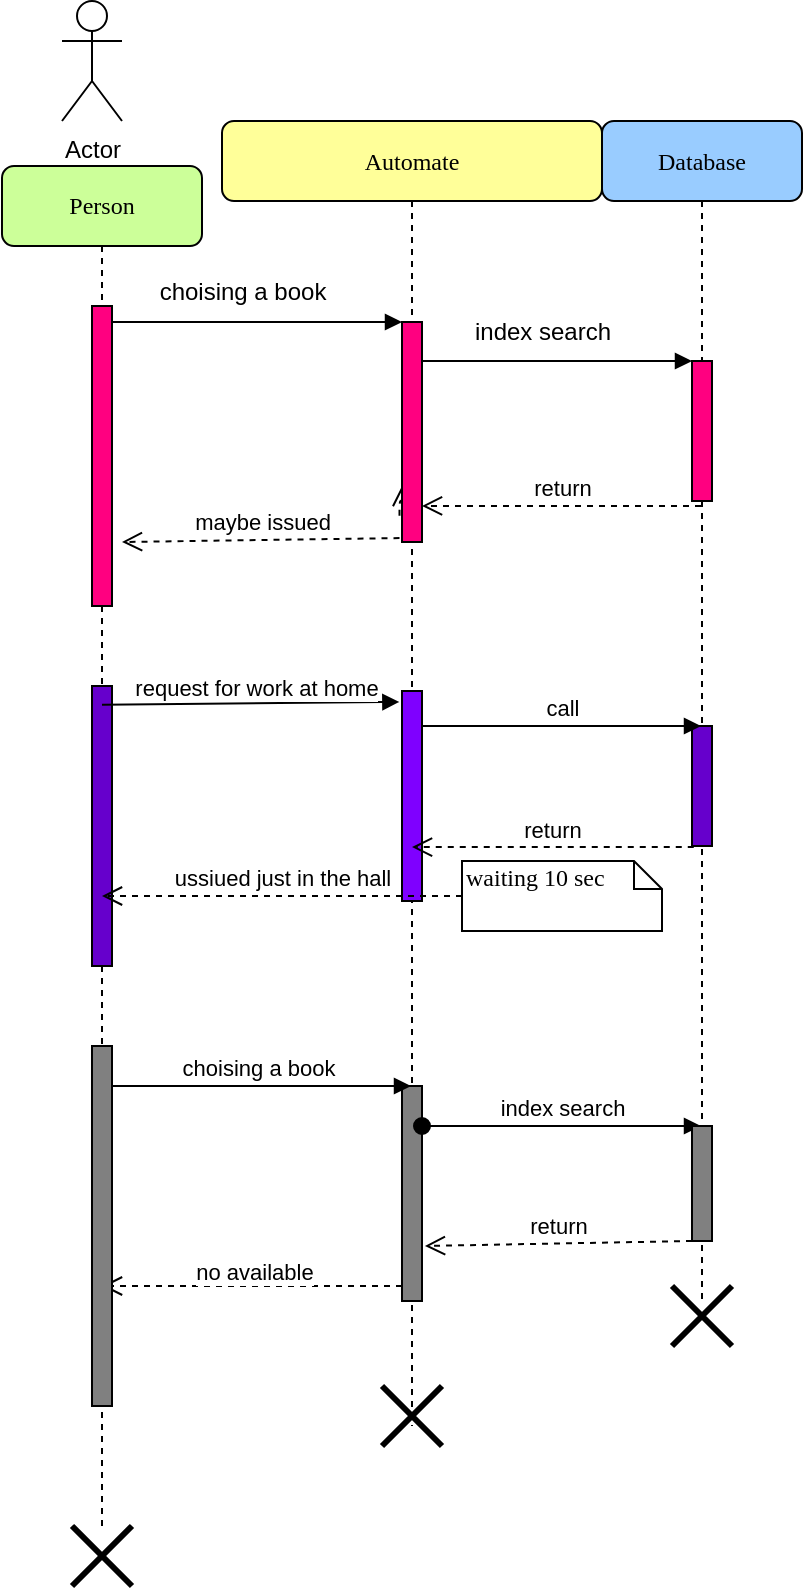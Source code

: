 <mxfile version="24.5.3" type="device">
  <diagram name="Page-1" id="13e1069c-82ec-6db2-03f1-153e76fe0fe0">
    <mxGraphModel dx="1536" dy="828" grid="1" gridSize="10" guides="1" tooltips="1" connect="1" arrows="1" fold="1" page="1" pageScale="1" pageWidth="1100" pageHeight="850" background="none" math="0" shadow="0">
      <root>
        <mxCell id="0" />
        <mxCell id="1" parent="0" />
        <mxCell id="7baba1c4bc27f4b0-2" value="Automate" style="shape=umlLifeline;perimeter=lifelinePerimeter;whiteSpace=wrap;html=1;container=1;collapsible=0;recursiveResize=0;outlineConnect=0;rounded=1;shadow=0;comic=0;labelBackgroundColor=none;strokeWidth=1;fontFamily=Verdana;fontSize=12;align=center;fillColor=#FFFF99;" parent="1" vertex="1">
          <mxGeometry x="210" y="77.5" width="190" height="652.5" as="geometry" />
        </mxCell>
        <mxCell id="7baba1c4bc27f4b0-28" value="" style="html=1;points=[];perimeter=orthogonalPerimeter;rounded=0;shadow=0;comic=0;labelBackgroundColor=none;strokeWidth=1;fontFamily=Verdana;fontSize=12;align=center;fillColor=#7F00FF;" parent="7baba1c4bc27f4b0-2" vertex="1">
          <mxGeometry x="90" y="285" width="10" height="105" as="geometry" />
        </mxCell>
        <mxCell id="7baba1c4bc27f4b0-41" value="waiting 10 sec" style="shape=note;whiteSpace=wrap;html=1;size=14;verticalAlign=top;align=left;spacingTop=-6;rounded=0;shadow=0;comic=0;labelBackgroundColor=none;strokeWidth=1;fontFamily=Verdana;fontSize=12" parent="7baba1c4bc27f4b0-2" vertex="1">
          <mxGeometry x="120" y="370" width="100" height="35" as="geometry" />
        </mxCell>
        <mxCell id="7baba1c4bc27f4b0-22" value="" style="html=1;points=[];perimeter=orthogonalPerimeter;rounded=0;shadow=0;comic=0;labelBackgroundColor=none;strokeWidth=1;fontFamily=Verdana;fontSize=12;align=center;fillColor=#808080;" parent="7baba1c4bc27f4b0-2" vertex="1">
          <mxGeometry x="90" y="482.5" width="10" height="107.5" as="geometry" />
        </mxCell>
        <mxCell id="HGbbjswkl9JnY3cSIArP-22" value="choising a book" style="html=1;verticalAlign=bottom;endArrow=block;curved=0;rounded=0;" edge="1" parent="7baba1c4bc27f4b0-2" target="7baba1c4bc27f4b0-2">
          <mxGeometry width="80" relative="1" as="geometry">
            <mxPoint x="-60" y="482.5" as="sourcePoint" />
            <mxPoint x="20" y="482.5" as="targetPoint" />
          </mxGeometry>
        </mxCell>
        <mxCell id="HGbbjswkl9JnY3cSIArP-23" value="index search" style="html=1;verticalAlign=bottom;startArrow=oval;startFill=1;endArrow=block;startSize=8;curved=0;rounded=0;" edge="1" parent="7baba1c4bc27f4b0-2" target="7baba1c4bc27f4b0-3">
          <mxGeometry width="60" relative="1" as="geometry">
            <mxPoint x="100" y="502.5" as="sourcePoint" />
            <mxPoint x="160" y="502.5" as="targetPoint" />
          </mxGeometry>
        </mxCell>
        <mxCell id="HGbbjswkl9JnY3cSIArP-25" value="" style="html=1;verticalAlign=bottom;endArrow=open;dashed=1;endSize=8;curved=0;rounded=0;" edge="1" parent="7baba1c4bc27f4b0-2" target="7baba1c4bc27f4b0-8">
          <mxGeometry relative="1" as="geometry">
            <mxPoint x="90" y="582.5" as="sourcePoint" />
            <mxPoint x="10" y="582.5" as="targetPoint" />
          </mxGeometry>
        </mxCell>
        <mxCell id="HGbbjswkl9JnY3cSIArP-26" value="no available" style="edgeLabel;html=1;align=center;verticalAlign=middle;resizable=0;points=[];" vertex="1" connectable="0" parent="HGbbjswkl9JnY3cSIArP-25">
          <mxGeometry x="-0.014" y="-7" relative="1" as="geometry">
            <mxPoint as="offset" />
          </mxGeometry>
        </mxCell>
        <mxCell id="HGbbjswkl9JnY3cSIArP-28" value="" style="shape=umlDestroy;whiteSpace=wrap;html=1;strokeWidth=3;targetShapes=umlLifeline;" vertex="1" parent="7baba1c4bc27f4b0-2">
          <mxGeometry x="80" y="632.5" width="30" height="30" as="geometry" />
        </mxCell>
        <mxCell id="7baba1c4bc27f4b0-3" value="Database" style="shape=umlLifeline;perimeter=lifelinePerimeter;whiteSpace=wrap;html=1;container=1;collapsible=0;recursiveResize=0;outlineConnect=0;rounded=1;shadow=0;comic=0;labelBackgroundColor=none;strokeWidth=1;fontFamily=Verdana;fontSize=12;align=center;fillColor=#99CCFF;" parent="1" vertex="1">
          <mxGeometry x="400" y="77.5" width="100" height="590" as="geometry" />
        </mxCell>
        <mxCell id="7baba1c4bc27f4b0-13" value="" style="html=1;points=[];perimeter=orthogonalPerimeter;rounded=0;shadow=0;comic=0;labelBackgroundColor=none;strokeWidth=1;fontFamily=Verdana;fontSize=12;align=center;fillColor=#FF0080;" parent="7baba1c4bc27f4b0-3" vertex="1">
          <mxGeometry x="45" y="120" width="10" height="70" as="geometry" />
        </mxCell>
        <mxCell id="7baba1c4bc27f4b0-25" value="" style="html=1;points=[];perimeter=orthogonalPerimeter;rounded=0;shadow=0;comic=0;labelBackgroundColor=none;strokeColor=#000000;strokeWidth=1;fillColor=#6600CC;fontFamily=Verdana;fontSize=12;fontColor=#000000;align=center;" parent="7baba1c4bc27f4b0-3" vertex="1">
          <mxGeometry x="45" y="302.5" width="10" height="60" as="geometry" />
        </mxCell>
        <mxCell id="7baba1c4bc27f4b0-37" value="" style="html=1;points=[];perimeter=orthogonalPerimeter;rounded=0;shadow=0;comic=0;labelBackgroundColor=none;strokeWidth=1;fontFamily=Verdana;fontSize=12;align=center;fillColor=#808080;" parent="7baba1c4bc27f4b0-3" vertex="1">
          <mxGeometry x="45" y="502.5" width="10" height="57.5" as="geometry" />
        </mxCell>
        <mxCell id="HGbbjswkl9JnY3cSIArP-24" value="return" style="html=1;verticalAlign=bottom;endArrow=open;dashed=1;endSize=8;curved=0;rounded=0;entryX=1.148;entryY=0.744;entryDx=0;entryDy=0;entryPerimeter=0;" edge="1" parent="7baba1c4bc27f4b0-3" target="7baba1c4bc27f4b0-22">
          <mxGeometry relative="1" as="geometry">
            <mxPoint x="45" y="560" as="sourcePoint" />
            <mxPoint x="-30" y="560.08" as="targetPoint" />
          </mxGeometry>
        </mxCell>
        <mxCell id="7baba1c4bc27f4b0-8" value="Person" style="shape=umlLifeline;perimeter=lifelinePerimeter;whiteSpace=wrap;html=1;container=1;collapsible=0;recursiveResize=0;outlineConnect=0;rounded=1;shadow=0;comic=0;labelBackgroundColor=none;strokeWidth=1;fontFamily=Verdana;fontSize=12;align=center;fillColor=#CCFF99;" parent="1" vertex="1">
          <mxGeometry x="100" y="100" width="100" height="620" as="geometry" />
        </mxCell>
        <mxCell id="7baba1c4bc27f4b0-9" value="" style="html=1;points=[];perimeter=orthogonalPerimeter;rounded=0;shadow=0;comic=0;labelBackgroundColor=none;strokeWidth=1;fontFamily=Verdana;fontSize=12;align=center;fillColor=#FF0080;" parent="7baba1c4bc27f4b0-8" vertex="1">
          <mxGeometry x="45" y="70" width="10" height="150" as="geometry" />
        </mxCell>
        <mxCell id="7baba1c4bc27f4b0-19" value="" style="html=1;points=[];perimeter=orthogonalPerimeter;rounded=0;shadow=0;comic=0;labelBackgroundColor=none;strokeWidth=1;fontFamily=Verdana;fontSize=12;align=center;fillColor=#6600CC;" parent="7baba1c4bc27f4b0-8" vertex="1">
          <mxGeometry x="45" y="260" width="10" height="140" as="geometry" />
        </mxCell>
        <mxCell id="7baba1c4bc27f4b0-16" value="" style="html=1;points=[];perimeter=orthogonalPerimeter;rounded=0;shadow=0;comic=0;labelBackgroundColor=none;strokeWidth=1;fontFamily=Verdana;fontSize=12;align=center;fillColor=#808080;" parent="7baba1c4bc27f4b0-8" vertex="1">
          <mxGeometry x="45" y="440" width="10" height="180" as="geometry" />
        </mxCell>
        <mxCell id="7baba1c4bc27f4b0-21" value="" style="html=1;verticalAlign=bottom;endArrow=open;dashed=1;endSize=8;labelBackgroundColor=none;fontFamily=Verdana;fontSize=12;edgeStyle=elbowEdgeStyle;elbow=vertical;exitX=-0.125;exitY=0.881;exitDx=0;exitDy=0;exitPerimeter=0;" parent="1" source="7baba1c4bc27f4b0-10" edge="1">
          <mxGeometry relative="1" as="geometry">
            <mxPoint x="300" y="260" as="targetPoint" />
            <Array as="points" />
          </mxGeometry>
        </mxCell>
        <mxCell id="7baba1c4bc27f4b0-11" value="" style="html=1;verticalAlign=bottom;endArrow=block;entryX=0;entryY=0;labelBackgroundColor=none;fontFamily=Verdana;fontSize=12;edgeStyle=elbowEdgeStyle;elbow=vertical;" parent="1" source="7baba1c4bc27f4b0-9" target="7baba1c4bc27f4b0-10" edge="1">
          <mxGeometry relative="1" as="geometry">
            <mxPoint x="220" y="190" as="sourcePoint" />
          </mxGeometry>
        </mxCell>
        <mxCell id="7baba1c4bc27f4b0-14" value="" style="html=1;verticalAlign=bottom;endArrow=block;entryX=0;entryY=0;labelBackgroundColor=none;fontFamily=Verdana;fontSize=12;edgeStyle=elbowEdgeStyle;elbow=vertical;" parent="1" source="7baba1c4bc27f4b0-10" target="7baba1c4bc27f4b0-13" edge="1">
          <mxGeometry relative="1" as="geometry">
            <mxPoint x="370" y="200" as="sourcePoint" />
          </mxGeometry>
        </mxCell>
        <mxCell id="HGbbjswkl9JnY3cSIArP-1" value="Actor" style="shape=umlActor;verticalLabelPosition=bottom;verticalAlign=top;html=1;outlineConnect=0;" vertex="1" parent="1">
          <mxGeometry x="130" y="17.5" width="30" height="60" as="geometry" />
        </mxCell>
        <mxCell id="HGbbjswkl9JnY3cSIArP-5" value="choising a book" style="text;html=1;align=center;verticalAlign=middle;resizable=0;points=[];autosize=1;strokeColor=none;fillColor=none;" vertex="1" parent="1">
          <mxGeometry x="165" y="148" width="110" height="30" as="geometry" />
        </mxCell>
        <mxCell id="HGbbjswkl9JnY3cSIArP-6" value="index search" style="text;html=1;align=center;verticalAlign=middle;resizable=0;points=[];autosize=1;strokeColor=none;fillColor=none;" vertex="1" parent="1">
          <mxGeometry x="325" y="168" width="90" height="30" as="geometry" />
        </mxCell>
        <mxCell id="HGbbjswkl9JnY3cSIArP-7" value="maybe issued" style="html=1;verticalAlign=bottom;endArrow=open;dashed=1;endSize=8;curved=0;rounded=0;exitX=-0.125;exitY=0.982;exitDx=0;exitDy=0;exitPerimeter=0;" edge="1" parent="1" source="7baba1c4bc27f4b0-10">
          <mxGeometry x="-0.009" relative="1" as="geometry">
            <mxPoint x="870" y="280" as="sourcePoint" />
            <mxPoint x="160" y="288" as="targetPoint" />
            <mxPoint as="offset" />
          </mxGeometry>
        </mxCell>
        <mxCell id="HGbbjswkl9JnY3cSIArP-8" value="" style="html=1;verticalAlign=bottom;endArrow=block;curved=0;rounded=0;entryX=-0.132;entryY=0.052;entryDx=0;entryDy=0;entryPerimeter=0;" edge="1" parent="1" target="7baba1c4bc27f4b0-28">
          <mxGeometry width="80" relative="1" as="geometry">
            <mxPoint x="150" y="369.33" as="sourcePoint" />
            <mxPoint x="280" y="369" as="targetPoint" />
          </mxGeometry>
        </mxCell>
        <mxCell id="HGbbjswkl9JnY3cSIArP-10" value="request for work at home" style="edgeLabel;html=1;align=center;verticalAlign=middle;resizable=0;points=[];" vertex="1" connectable="0" parent="HGbbjswkl9JnY3cSIArP-8">
          <mxGeometry x="0.031" y="8" relative="1" as="geometry">
            <mxPoint as="offset" />
          </mxGeometry>
        </mxCell>
        <mxCell id="HGbbjswkl9JnY3cSIArP-9" value="call" style="html=1;verticalAlign=bottom;endArrow=block;curved=0;rounded=0;" edge="1" parent="1" target="7baba1c4bc27f4b0-3">
          <mxGeometry width="80" relative="1" as="geometry">
            <mxPoint x="310" y="380" as="sourcePoint" />
            <mxPoint x="870" y="280" as="targetPoint" />
            <Array as="points" />
          </mxGeometry>
        </mxCell>
        <mxCell id="HGbbjswkl9JnY3cSIArP-15" value="ussiued just in the hall" style="html=1;verticalAlign=bottom;endArrow=open;dashed=1;endSize=8;curved=0;rounded=0;exitX=0;exitY=0.5;exitDx=0;exitDy=0;exitPerimeter=0;" edge="1" parent="1" source="7baba1c4bc27f4b0-41" target="7baba1c4bc27f4b0-8">
          <mxGeometry relative="1" as="geometry">
            <mxPoint x="870" y="280" as="sourcePoint" />
            <mxPoint x="790" y="280" as="targetPoint" />
          </mxGeometry>
        </mxCell>
        <mxCell id="7baba1c4bc27f4b0-10" value="" style="html=1;points=[];perimeter=orthogonalPerimeter;rounded=0;shadow=0;comic=0;labelBackgroundColor=none;strokeWidth=1;fontFamily=Verdana;fontSize=12;align=center;fillColor=#FF0080;" parent="1" vertex="1">
          <mxGeometry x="300" y="178" width="10" height="110" as="geometry" />
        </mxCell>
        <mxCell id="HGbbjswkl9JnY3cSIArP-12" value="return" style="html=1;verticalAlign=bottom;endArrow=open;dashed=1;endSize=8;curved=0;rounded=0;exitX=0.088;exitY=1.009;exitDx=0;exitDy=0;exitPerimeter=0;" edge="1" parent="1" source="7baba1c4bc27f4b0-25" target="7baba1c4bc27f4b0-2">
          <mxGeometry relative="1" as="geometry">
            <mxPoint x="490" y="440" as="sourcePoint" />
            <mxPoint x="350" y="440" as="targetPoint" />
          </mxGeometry>
        </mxCell>
        <mxCell id="HGbbjswkl9JnY3cSIArP-21" value="return" style="html=1;verticalAlign=bottom;endArrow=open;dashed=1;endSize=8;curved=0;rounded=0;entryX=1;entryY=0.836;entryDx=0;entryDy=0;entryPerimeter=0;" edge="1" parent="1" source="7baba1c4bc27f4b0-3" target="7baba1c4bc27f4b0-10">
          <mxGeometry relative="1" as="geometry">
            <mxPoint x="870" y="410" as="sourcePoint" />
            <mxPoint x="790" y="410" as="targetPoint" />
            <Array as="points">
              <mxPoint x="380" y="270" />
            </Array>
          </mxGeometry>
        </mxCell>
        <mxCell id="HGbbjswkl9JnY3cSIArP-29" value="" style="endArrow=none;dashed=1;html=1;rounded=0;" edge="1" parent="1" target="7baba1c4bc27f4b0-16">
          <mxGeometry width="50" height="50" relative="1" as="geometry">
            <mxPoint x="150" y="780" as="sourcePoint" />
            <mxPoint x="140" y="741.067" as="targetPoint" />
          </mxGeometry>
        </mxCell>
        <mxCell id="HGbbjswkl9JnY3cSIArP-30" value="" style="shape=umlDestroy;whiteSpace=wrap;html=1;strokeWidth=3;targetShapes=umlLifeline;" vertex="1" parent="1">
          <mxGeometry x="135" y="780" width="30" height="30" as="geometry" />
        </mxCell>
        <mxCell id="HGbbjswkl9JnY3cSIArP-27" value="" style="shape=umlDestroy;whiteSpace=wrap;html=1;strokeWidth=3;targetShapes=umlLifeline;" vertex="1" parent="1">
          <mxGeometry x="435" y="660" width="30" height="30" as="geometry" />
        </mxCell>
      </root>
    </mxGraphModel>
  </diagram>
</mxfile>
